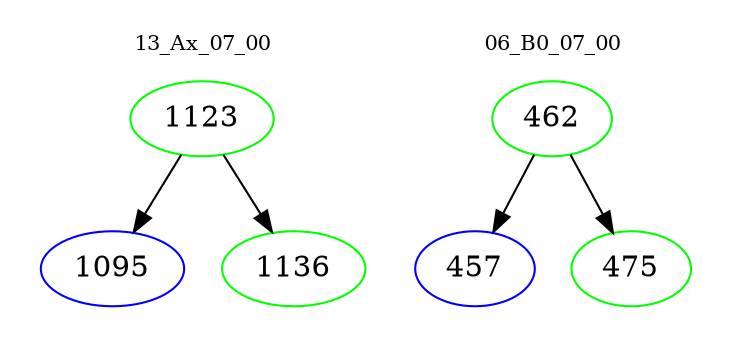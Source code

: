 digraph{
subgraph cluster_0 {
color = white
label = "13_Ax_07_00";
fontsize=10;
T0_1123 [label="1123", color="green"]
T0_1123 -> T0_1095 [color="black"]
T0_1095 [label="1095", color="blue"]
T0_1123 -> T0_1136 [color="black"]
T0_1136 [label="1136", color="green"]
}
subgraph cluster_1 {
color = white
label = "06_B0_07_00";
fontsize=10;
T1_462 [label="462", color="green"]
T1_462 -> T1_457 [color="black"]
T1_457 [label="457", color="blue"]
T1_462 -> T1_475 [color="black"]
T1_475 [label="475", color="green"]
}
}
